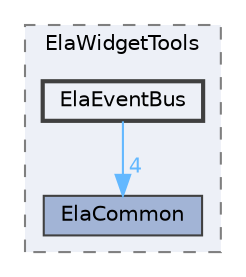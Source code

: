 digraph "ElaEventBus"
{
 // LATEX_PDF_SIZE
  bgcolor="transparent";
  edge [fontname=Helvetica,fontsize=10,labelfontname=Helvetica,labelfontsize=10];
  node [fontname=Helvetica,fontsize=10,shape=box,height=0.2,width=0.4];
  compound=true
  subgraph clusterdir_c41e0d0e814e23de337c335e201650d3 {
    graph [ bgcolor="#edf0f7", pencolor="grey50", label="ElaWidgetTools", fontname=Helvetica,fontsize=10 style="filled,dashed", URL="dir_c41e0d0e814e23de337c335e201650d3.html",tooltip=""]
  dir_a7cb3baefd8faa092f0ee9caf615fc08 [label="ElaCommon", fillcolor="#a2b4d6", color="grey25", style="filled", URL="dir_a7cb3baefd8faa092f0ee9caf615fc08.html",tooltip=""];
  dir_190e367083e4d0957099b84c1bcb65d2 [label="ElaEventBus", fillcolor="#edf0f7", color="grey25", style="filled,bold", URL="dir_190e367083e4d0957099b84c1bcb65d2.html",tooltip=""];
  }
  dir_190e367083e4d0957099b84c1bcb65d2->dir_a7cb3baefd8faa092f0ee9caf615fc08 [headlabel="4", labeldistance=1.5 headhref="dir_000072_000071.html" href="dir_000072_000071.html" color="steelblue1" fontcolor="steelblue1"];
}
